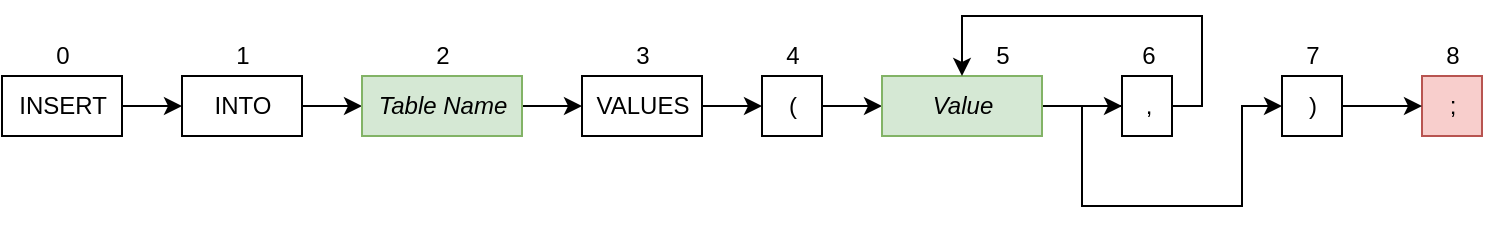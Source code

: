 <mxfile version="13.5.1" type="device"><diagram id="HH97DMklG3GvuwQJtJBX" name="Page-1"><mxGraphModel dx="460" dy="794" grid="1" gridSize="10" guides="1" tooltips="1" connect="1" arrows="1" fold="1" page="1" pageScale="1" pageWidth="850" pageHeight="1100" math="0" shadow="0"><root><mxCell id="0"/><mxCell id="1" parent="0"/><mxCell id="w54cBLAl5rAkxmdbFsFD-27" style="edgeStyle=orthogonalEdgeStyle;rounded=0;orthogonalLoop=1;jettySize=auto;html=1;exitX=1;exitY=0.5;exitDx=0;exitDy=0;entryX=0;entryY=0.5;entryDx=0;entryDy=0;" parent="1" source="w54cBLAl5rAkxmdbFsFD-1" target="w54cBLAl5rAkxmdbFsFD-3" edge="1"><mxGeometry relative="1" as="geometry"/></mxCell><mxCell id="w54cBLAl5rAkxmdbFsFD-1" value="INSERT" style="html=1;" parent="1" vertex="1"><mxGeometry x="80" y="80" width="60" height="30" as="geometry"/></mxCell><mxCell id="w54cBLAl5rAkxmdbFsFD-2" value="0" style="text;html=1;align=center;verticalAlign=middle;resizable=0;points=[];autosize=1;" parent="1" vertex="1"><mxGeometry x="100" y="60" width="20" height="20" as="geometry"/></mxCell><mxCell id="w54cBLAl5rAkxmdbFsFD-28" style="edgeStyle=orthogonalEdgeStyle;rounded=0;orthogonalLoop=1;jettySize=auto;html=1;exitX=1;exitY=0.5;exitDx=0;exitDy=0;entryX=0;entryY=0.5;entryDx=0;entryDy=0;" parent="1" source="w54cBLAl5rAkxmdbFsFD-3" target="w54cBLAl5rAkxmdbFsFD-5" edge="1"><mxGeometry relative="1" as="geometry"/></mxCell><mxCell id="w54cBLAl5rAkxmdbFsFD-3" value="INTO" style="html=1;" parent="1" vertex="1"><mxGeometry x="170" y="80" width="60" height="30" as="geometry"/></mxCell><mxCell id="w54cBLAl5rAkxmdbFsFD-4" value="1" style="text;html=1;align=center;verticalAlign=middle;resizable=0;points=[];autosize=1;" parent="1" vertex="1"><mxGeometry x="190" y="60" width="20" height="20" as="geometry"/></mxCell><mxCell id="w54cBLAl5rAkxmdbFsFD-29" style="edgeStyle=orthogonalEdgeStyle;rounded=0;orthogonalLoop=1;jettySize=auto;html=1;exitX=1;exitY=0.5;exitDx=0;exitDy=0;entryX=0;entryY=0.5;entryDx=0;entryDy=0;" parent="1" source="w54cBLAl5rAkxmdbFsFD-5" target="w54cBLAl5rAkxmdbFsFD-45" edge="1"><mxGeometry relative="1" as="geometry"><mxPoint x="370" y="95" as="targetPoint"/></mxGeometry></mxCell><mxCell id="w54cBLAl5rAkxmdbFsFD-5" value="&lt;i&gt;Table Name&lt;/i&gt;" style="html=1;fillColor=#d5e8d4;strokeColor=#82b366;" parent="1" vertex="1"><mxGeometry x="260" y="80" width="80" height="30" as="geometry"/></mxCell><mxCell id="w54cBLAl5rAkxmdbFsFD-6" value="2" style="text;html=1;align=center;verticalAlign=middle;resizable=0;points=[];autosize=1;" parent="1" vertex="1"><mxGeometry x="290" y="60" width="20" height="20" as="geometry"/></mxCell><mxCell id="w54cBLAl5rAkxmdbFsFD-44" style="edgeStyle=orthogonalEdgeStyle;rounded=0;orthogonalLoop=1;jettySize=auto;html=1;exitX=1;exitY=0.5;exitDx=0;exitDy=0;entryX=0;entryY=0.5;entryDx=0;entryDy=0;" parent="1" source="w54cBLAl5rAkxmdbFsFD-45" target="w54cBLAl5rAkxmdbFsFD-48" edge="1"><mxGeometry relative="1" as="geometry"/></mxCell><mxCell id="w54cBLAl5rAkxmdbFsFD-45" value="VALUES" style="html=1;" parent="1" vertex="1"><mxGeometry x="370" y="80" width="60" height="30" as="geometry"/></mxCell><mxCell id="w54cBLAl5rAkxmdbFsFD-46" value="3" style="text;html=1;align=center;verticalAlign=middle;resizable=0;points=[];autosize=1;" parent="1" vertex="1"><mxGeometry x="390" y="60" width="20" height="20" as="geometry"/></mxCell><mxCell id="w54cBLAl5rAkxmdbFsFD-47" style="edgeStyle=orthogonalEdgeStyle;rounded=0;orthogonalLoop=1;jettySize=auto;html=1;exitX=1;exitY=0.5;exitDx=0;exitDy=0;entryX=0;entryY=0.5;entryDx=0;entryDy=0;" parent="1" source="w54cBLAl5rAkxmdbFsFD-48" target="w54cBLAl5rAkxmdbFsFD-51" edge="1"><mxGeometry relative="1" as="geometry"/></mxCell><mxCell id="w54cBLAl5rAkxmdbFsFD-48" value="(" style="html=1;" parent="1" vertex="1"><mxGeometry x="460" y="80" width="30" height="30" as="geometry"/></mxCell><mxCell id="w54cBLAl5rAkxmdbFsFD-49" value="4" style="text;html=1;align=center;verticalAlign=middle;resizable=0;points=[];autosize=1;" parent="1" vertex="1"><mxGeometry x="465" y="60" width="20" height="20" as="geometry"/></mxCell><mxCell id="w54cBLAl5rAkxmdbFsFD-50" style="edgeStyle=orthogonalEdgeStyle;rounded=0;orthogonalLoop=1;jettySize=auto;html=1;exitX=1;exitY=0.5;exitDx=0;exitDy=0;entryX=0;entryY=0.5;entryDx=0;entryDy=0;" parent="1" source="w54cBLAl5rAkxmdbFsFD-51" target="w54cBLAl5rAkxmdbFsFD-56" edge="1"><mxGeometry relative="1" as="geometry"><mxPoint x="650" y="95" as="targetPoint"/></mxGeometry></mxCell><mxCell id="w54cBLAl5rAkxmdbFsFD-51" value="&lt;i&gt;Value&lt;/i&gt;" style="html=1;fillColor=#d5e8d4;strokeColor=#82b366;" parent="1" vertex="1"><mxGeometry x="520" y="80" width="80" height="30" as="geometry"/></mxCell><mxCell id="w54cBLAl5rAkxmdbFsFD-52" value="5" style="text;html=1;align=center;verticalAlign=middle;resizable=0;points=[];autosize=1;" parent="1" vertex="1"><mxGeometry x="570" y="60" width="20" height="20" as="geometry"/></mxCell><mxCell id="w54cBLAl5rAkxmdbFsFD-53" value=";" style="html=1;fillColor=#f8cecc;strokeColor=#b85450;" parent="1" vertex="1"><mxGeometry x="790" y="80" width="30" height="30" as="geometry"/></mxCell><mxCell id="w54cBLAl5rAkxmdbFsFD-54" value="8" style="text;html=1;align=center;verticalAlign=middle;resizable=0;points=[];autosize=1;" parent="1" vertex="1"><mxGeometry x="795" y="60" width="20" height="20" as="geometry"/></mxCell><mxCell id="w54cBLAl5rAkxmdbFsFD-55" style="edgeStyle=orthogonalEdgeStyle;rounded=0;orthogonalLoop=1;jettySize=auto;html=1;exitX=1;exitY=0.5;exitDx=0;exitDy=0;entryX=0.5;entryY=0;entryDx=0;entryDy=0;" parent="1" source="w54cBLAl5rAkxmdbFsFD-56" target="w54cBLAl5rAkxmdbFsFD-51" edge="1"><mxGeometry relative="1" as="geometry"><mxPoint x="570" y="30" as="targetPoint"/><Array as="points"><mxPoint x="680" y="95"/><mxPoint x="680" y="50"/><mxPoint x="560" y="50"/></Array></mxGeometry></mxCell><mxCell id="w54cBLAl5rAkxmdbFsFD-61" style="edgeStyle=orthogonalEdgeStyle;rounded=0;orthogonalLoop=1;jettySize=auto;html=1;exitX=1;exitY=0.5;exitDx=0;exitDy=0;entryX=0;entryY=0.5;entryDx=0;entryDy=0;" parent="1" source="w54cBLAl5rAkxmdbFsFD-56" target="w54cBLAl5rAkxmdbFsFD-59" edge="1"><mxGeometry relative="1" as="geometry"><Array as="points"><mxPoint x="620" y="95"/><mxPoint x="620" y="145"/><mxPoint x="700" y="145"/><mxPoint x="700" y="95"/></Array></mxGeometry></mxCell><mxCell id="w54cBLAl5rAkxmdbFsFD-56" value="," style="html=1;" parent="1" vertex="1"><mxGeometry x="640" y="80" width="25" height="30" as="geometry"/></mxCell><mxCell id="w54cBLAl5rAkxmdbFsFD-57" value="6" style="text;html=1;align=center;verticalAlign=middle;resizable=0;points=[];autosize=1;" parent="1" vertex="1"><mxGeometry x="642.5" y="60" width="20" height="20" as="geometry"/></mxCell><mxCell id="w54cBLAl5rAkxmdbFsFD-58" style="edgeStyle=orthogonalEdgeStyle;rounded=0;orthogonalLoop=1;jettySize=auto;html=1;exitX=1;exitY=0.5;exitDx=0;exitDy=0;entryX=0;entryY=0.5;entryDx=0;entryDy=0;" parent="1" source="w54cBLAl5rAkxmdbFsFD-59" target="w54cBLAl5rAkxmdbFsFD-53" edge="1"><mxGeometry relative="1" as="geometry"><mxPoint x="780" y="95" as="targetPoint"/></mxGeometry></mxCell><mxCell id="w54cBLAl5rAkxmdbFsFD-59" value=")" style="html=1;" parent="1" vertex="1"><mxGeometry x="720" y="80" width="30" height="30" as="geometry"/></mxCell><mxCell id="w54cBLAl5rAkxmdbFsFD-60" value="7" style="text;html=1;align=center;verticalAlign=middle;resizable=0;points=[];autosize=1;" parent="1" vertex="1"><mxGeometry x="725" y="60" width="20" height="20" as="geometry"/></mxCell></root></mxGraphModel></diagram></mxfile>